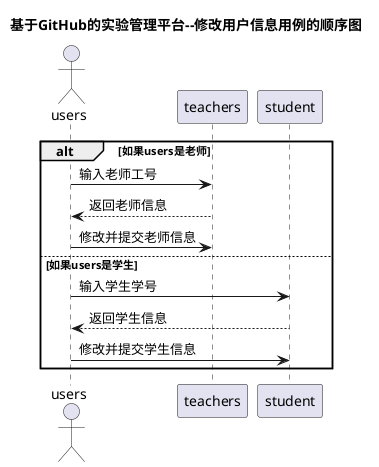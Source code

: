 @startuml
title 基于GitHub的实验管理平台--修改用户信息用例的顺序图
actor users
alt 如果users是老师
    users -> teachers:输入老师工号
    users <-- teachers: 返回老师信息
    users -> teachers : 修改并提交老师信息
else 如果users是学生
    users -> student : 输入学生学号
    users <-- student: 返回学生信息
    users -> student:修改并提交学生信息
end
@enduml
